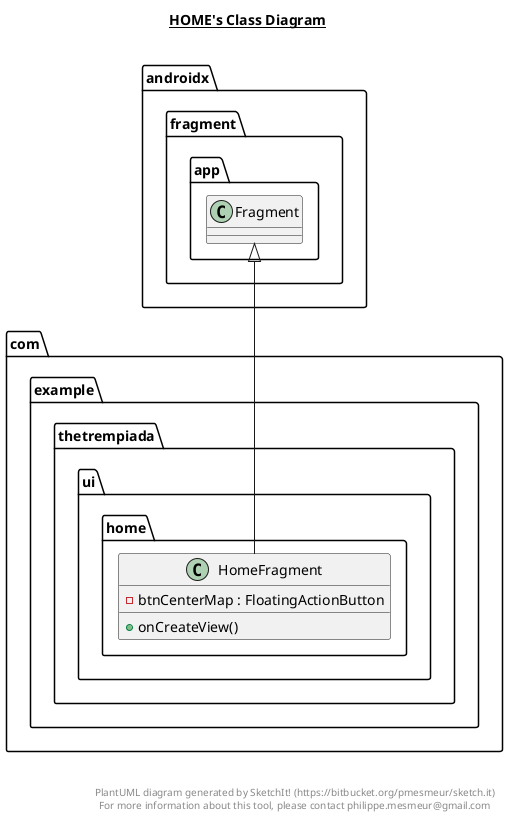 @startuml

title __HOME's Class Diagram__\n

  namespace com.example.thetrempiada {
    namespace ui.home {
      class com.example.thetrempiada.ui.home.HomeFragment {
          - btnCenterMap : FloatingActionButton
          + onCreateView()
      }
    }
  }
  

  com.example.thetrempiada.ui.home.HomeFragment -up-|> androidx.fragment.app.Fragment


right footer


PlantUML diagram generated by SketchIt! (https://bitbucket.org/pmesmeur/sketch.it)
For more information about this tool, please contact philippe.mesmeur@gmail.com
endfooter

@enduml
